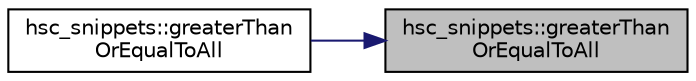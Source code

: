 digraph "hsc_snippets::greaterThanOrEqualToAll"
{
 // INTERACTIVE_SVG=YES
 // LATEX_PDF_SIZE
  edge [fontname="Helvetica",fontsize="10",labelfontname="Helvetica",labelfontsize="10"];
  node [fontname="Helvetica",fontsize="10",shape=record];
  rankdir="RL";
  Node1 [label="hsc_snippets::greaterThan\lOrEqualToAll",height=0.2,width=0.4,color="black", fillcolor="grey75", style="filled", fontcolor="black",tooltip=" "];
  Node1 -> Node2 [dir="back",color="midnightblue",fontsize="10",style="solid",fontname="Helvetica"];
  Node2 [label="hsc_snippets::greaterThan\lOrEqualToAll",height=0.2,width=0.4,color="black", fillcolor="white", style="filled",URL="$namespacehsc__snippets.html#ae97854002bbec586ad6d0a52ab4315e3",tooltip=" "];
}
